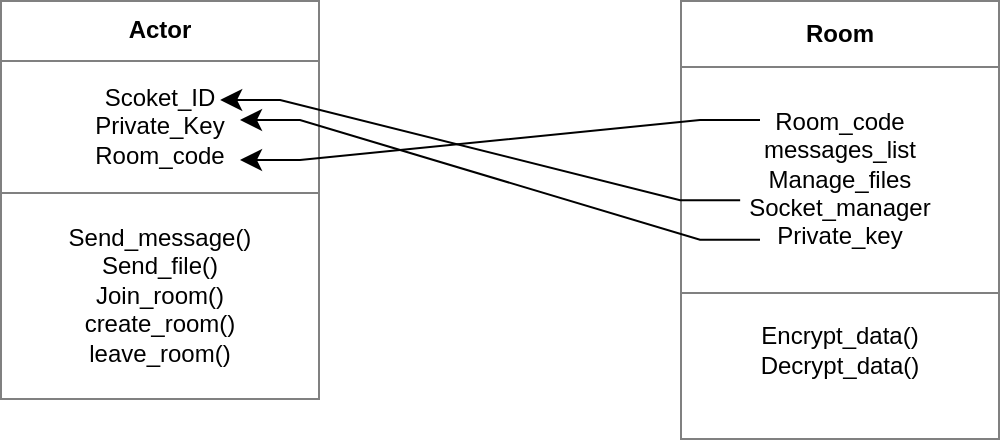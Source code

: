 <mxfile>
    <diagram id="PReZRusNPnAL_U8CHfb-" name="Page-1">
        <mxGraphModel dx="720" dy="469" grid="1" gridSize="10" guides="1" tooltips="1" connect="1" arrows="1" fold="1" page="1" pageScale="1" pageWidth="850" pageHeight="1100" background="none" math="0" shadow="0">
            <root>
                <mxCell id="0"/>
                <mxCell id="1" parent="0"/>
                <mxCell id="2" value="&lt;table border=&quot;1&quot; width=&quot;100%&quot; height=&quot;100%&quot; cellpadding=&quot;4&quot; style=&quot;width:100%;height:100%;border-collapse:collapse;&quot;&gt;&lt;tbody&gt;&lt;tr&gt;&lt;th align=&quot;center&quot;&gt;Actor&lt;/th&gt;&lt;/tr&gt;&lt;tr&gt;&lt;td align=&quot;center&quot;&gt;Scoket_ID&lt;br&gt;Private_Key&lt;br&gt;Room_code&lt;/td&gt;&lt;/tr&gt;&lt;tr&gt;&lt;td align=&quot;center&quot;&gt;Send_message()&lt;br&gt;Send_file()&lt;br&gt;Join_room()&lt;br&gt;create_room()&lt;br&gt;leave_room()&lt;/td&gt;&lt;/tr&gt;&lt;/tbody&gt;&lt;/table&gt;" style="text;html=1;whiteSpace=wrap;strokeColor=none;fillColor=none;overflow=fill;" parent="1" vertex="1">
                    <mxGeometry x="100" y="100" width="160" height="200" as="geometry"/>
                </mxCell>
                <mxCell id="3" value="&lt;table border=&quot;1&quot; width=&quot;100%&quot; height=&quot;100%&quot; cellpadding=&quot;4&quot; style=&quot;width:100%;height:100%;border-collapse:collapse;&quot;&gt;&lt;tbody&gt;&lt;tr&gt;&lt;th align=&quot;center&quot;&gt;Room&lt;/th&gt;&lt;/tr&gt;&lt;tr&gt;&lt;td align=&quot;center&quot;&gt;Room_code&lt;br&gt;messages_list&lt;br&gt;Manage_files&lt;br&gt;Socket_manager&lt;br&gt;Private_key&lt;/td&gt;&lt;/tr&gt;&lt;tr&gt;&lt;td align=&quot;center&quot;&gt;Encrypt_data()&lt;br&gt;Decrypt_data()&lt;br&gt;&lt;br&gt;&lt;/td&gt;&lt;/tr&gt;&lt;/tbody&gt;&lt;/table&gt;" style="text;html=1;whiteSpace=wrap;strokeColor=none;fillColor=none;overflow=fill;" parent="1" vertex="1">
                    <mxGeometry x="440" y="100" width="160" height="220" as="geometry"/>
                </mxCell>
                <mxCell id="4" value="" style="edgeStyle=entityRelationEdgeStyle;elbow=horizontal;endArrow=classic;html=1;rounded=0;endSize=8;startSize=8;entryX=0.688;entryY=0.25;entryDx=0;entryDy=0;entryPerimeter=0;exitX=0.188;exitY=0.455;exitDx=0;exitDy=0;exitPerimeter=0;" parent="1" source="3" target="2" edge="1">
                    <mxGeometry width="50" height="50" relative="1" as="geometry">
                        <mxPoint x="280" y="240" as="sourcePoint"/>
                        <mxPoint x="390" y="220" as="targetPoint"/>
                    </mxGeometry>
                </mxCell>
                <mxCell id="5" value="" style="edgeStyle=entityRelationEdgeStyle;elbow=horizontal;endArrow=classic;html=1;rounded=0;endSize=8;startSize=8;entryX=0.75;entryY=0.4;entryDx=0;entryDy=0;entryPerimeter=0;exitX=0.25;exitY=0.273;exitDx=0;exitDy=0;exitPerimeter=0;" parent="1" source="3" target="2" edge="1">
                    <mxGeometry width="50" height="50" relative="1" as="geometry">
                        <mxPoint x="470.0" y="400.1" as="sourcePoint"/>
                        <mxPoint x="210.0" y="350" as="targetPoint"/>
                    </mxGeometry>
                </mxCell>
                <mxCell id="6" value="" style="edgeStyle=entityRelationEdgeStyle;elbow=horizontal;endArrow=classic;html=1;rounded=0;endSize=8;startSize=8;exitX=0.25;exitY=0.545;exitDx=0;exitDy=0;exitPerimeter=0;entryX=0.75;entryY=0.3;entryDx=0;entryDy=0;entryPerimeter=0;" parent="1" source="3" target="2" edge="1">
                    <mxGeometry width="50" height="50" relative="1" as="geometry">
                        <mxPoint x="360" y="370" as="sourcePoint"/>
                        <mxPoint x="230.08" y="170" as="targetPoint"/>
                    </mxGeometry>
                </mxCell>
            </root>
        </mxGraphModel>
    </diagram>
</mxfile>